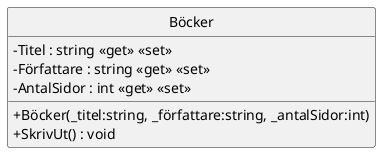 @startuml
skinparam ClassAttributeIconSize 0
skinparam Monochrome true
hide circle
class Böcker {
    - Titel : string <<get>> <<set>>
    - Författare : string <<get>> <<set>>
    - AntalSidor : int <<get>> <<set>>
    + Böcker(_titel:string, _författare:string, _antalSidor:int)
    + SkrivUt() : void
}
@enduml
